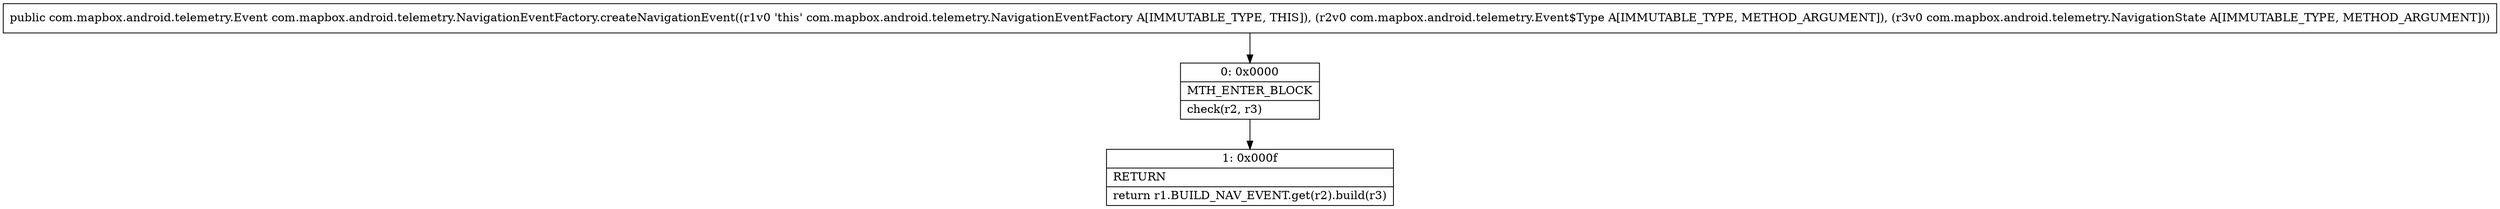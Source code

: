 digraph "CFG forcom.mapbox.android.telemetry.NavigationEventFactory.createNavigationEvent(Lcom\/mapbox\/android\/telemetry\/Event$Type;Lcom\/mapbox\/android\/telemetry\/NavigationState;)Lcom\/mapbox\/android\/telemetry\/Event;" {
Node_0 [shape=record,label="{0\:\ 0x0000|MTH_ENTER_BLOCK\l|check(r2, r3)\l}"];
Node_1 [shape=record,label="{1\:\ 0x000f|RETURN\l|return r1.BUILD_NAV_EVENT.get(r2).build(r3)\l}"];
MethodNode[shape=record,label="{public com.mapbox.android.telemetry.Event com.mapbox.android.telemetry.NavigationEventFactory.createNavigationEvent((r1v0 'this' com.mapbox.android.telemetry.NavigationEventFactory A[IMMUTABLE_TYPE, THIS]), (r2v0 com.mapbox.android.telemetry.Event$Type A[IMMUTABLE_TYPE, METHOD_ARGUMENT]), (r3v0 com.mapbox.android.telemetry.NavigationState A[IMMUTABLE_TYPE, METHOD_ARGUMENT])) }"];
MethodNode -> Node_0;
Node_0 -> Node_1;
}

